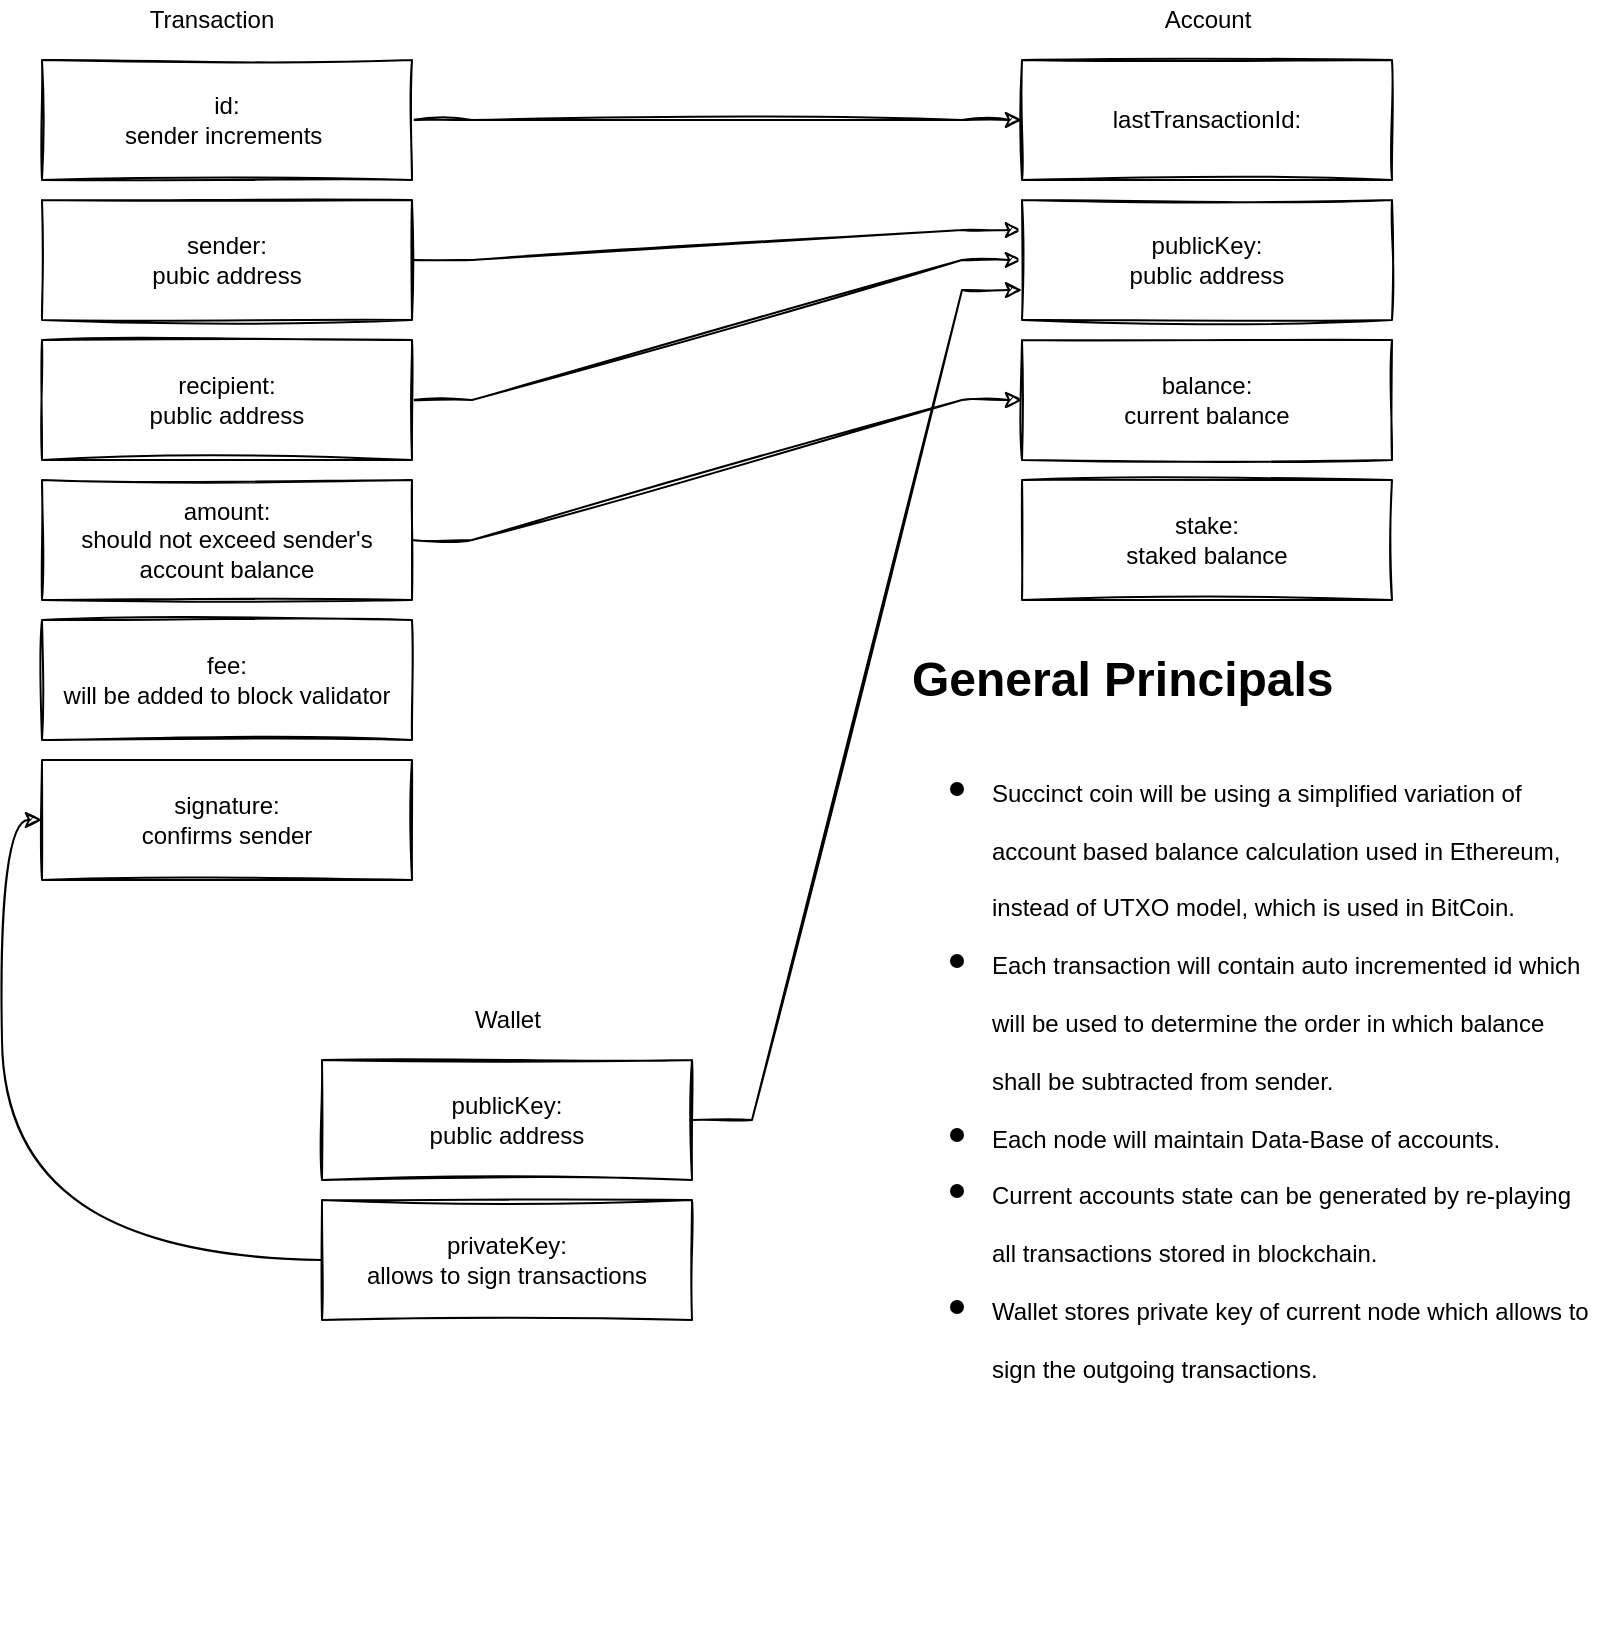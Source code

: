 <mxfile version="13.5.3" type="github">
  <diagram id="UOPjFhgSH-NBCn5mMsvi" name="Page-1">
    <mxGraphModel dx="1426" dy="923" grid="1" gridSize="10" guides="1" tooltips="1" connect="1" arrows="1" fold="1" page="1" pageScale="1" pageWidth="850" pageHeight="1100" math="0" shadow="0">
      <root>
        <mxCell id="0" />
        <mxCell id="1" parent="0" />
        <mxCell id="68P404522QT9SfdU48aJ-20" style="edgeStyle=entityRelationEdgeStyle;rounded=0;sketch=1;orthogonalLoop=1;jettySize=auto;html=1;entryX=0;entryY=0.25;entryDx=0;entryDy=0;" parent="1" source="68P404522QT9SfdU48aJ-1" target="68P404522QT9SfdU48aJ-11" edge="1">
          <mxGeometry relative="1" as="geometry" />
        </mxCell>
        <mxCell id="68P404522QT9SfdU48aJ-1" value="sender:&lt;br&gt;pubic address" style="rounded=0;whiteSpace=wrap;html=1;sketch=1;" parent="1" vertex="1">
          <mxGeometry x="60" y="260" width="185" height="60" as="geometry" />
        </mxCell>
        <mxCell id="68P404522QT9SfdU48aJ-21" style="edgeStyle=entityRelationEdgeStyle;rounded=0;sketch=1;orthogonalLoop=1;jettySize=auto;html=1;exitX=1;exitY=0.5;exitDx=0;exitDy=0;entryX=0;entryY=0.5;entryDx=0;entryDy=0;" parent="1" source="68P404522QT9SfdU48aJ-2" target="68P404522QT9SfdU48aJ-11" edge="1">
          <mxGeometry relative="1" as="geometry" />
        </mxCell>
        <mxCell id="68P404522QT9SfdU48aJ-2" value="recipient:&lt;br&gt;public address" style="rounded=0;whiteSpace=wrap;html=1;sketch=1;" parent="1" vertex="1">
          <mxGeometry x="60" y="330" width="185" height="60" as="geometry" />
        </mxCell>
        <mxCell id="68P404522QT9SfdU48aJ-23" style="edgeStyle=entityRelationEdgeStyle;rounded=0;sketch=1;orthogonalLoop=1;jettySize=auto;html=1;exitX=1;exitY=0.5;exitDx=0;exitDy=0;entryX=0;entryY=0.5;entryDx=0;entryDy=0;" parent="1" source="68P404522QT9SfdU48aJ-3" target="68P404522QT9SfdU48aJ-12" edge="1">
          <mxGeometry relative="1" as="geometry" />
        </mxCell>
        <mxCell id="68P404522QT9SfdU48aJ-3" value="amount:&lt;br&gt;should not exceed sender&#39;s account balance" style="rounded=0;whiteSpace=wrap;html=1;sketch=1;" parent="1" vertex="1">
          <mxGeometry x="60" y="400" width="185" height="60" as="geometry" />
        </mxCell>
        <mxCell id="68P404522QT9SfdU48aJ-19" style="edgeStyle=entityRelationEdgeStyle;rounded=0;sketch=1;orthogonalLoop=1;jettySize=auto;html=1;entryX=0;entryY=0.5;entryDx=0;entryDy=0;" parent="1" source="68P404522QT9SfdU48aJ-6" target="68P404522QT9SfdU48aJ-13" edge="1">
          <mxGeometry relative="1" as="geometry" />
        </mxCell>
        <mxCell id="68P404522QT9SfdU48aJ-6" value="id:&lt;br&gt;sender increments&amp;nbsp;" style="rounded=0;whiteSpace=wrap;html=1;sketch=1;" parent="1" vertex="1">
          <mxGeometry x="60" y="190" width="185" height="60" as="geometry" />
        </mxCell>
        <mxCell id="68P404522QT9SfdU48aJ-7" value="signature:&lt;br&gt;confirms sender" style="rounded=0;whiteSpace=wrap;html=1;sketch=1;" parent="1" vertex="1">
          <mxGeometry x="60" y="540" width="185" height="60" as="geometry" />
        </mxCell>
        <mxCell id="68P404522QT9SfdU48aJ-9" value="Transaction" style="text;html=1;strokeColor=none;fillColor=none;align=center;verticalAlign=middle;whiteSpace=wrap;rounded=0;sketch=1;" parent="1" vertex="1">
          <mxGeometry x="125" y="160" width="40" height="20" as="geometry" />
        </mxCell>
        <mxCell id="68P404522QT9SfdU48aJ-10" value="Account" style="text;html=1;strokeColor=none;fillColor=none;align=center;verticalAlign=middle;whiteSpace=wrap;rounded=0;sketch=1;" parent="1" vertex="1">
          <mxGeometry x="622.5" y="160" width="40" height="20" as="geometry" />
        </mxCell>
        <mxCell id="68P404522QT9SfdU48aJ-11" value="publicKey:&lt;br&gt;public address" style="rounded=0;whiteSpace=wrap;html=1;sketch=1;" parent="1" vertex="1">
          <mxGeometry x="550" y="260" width="185" height="60" as="geometry" />
        </mxCell>
        <mxCell id="68P404522QT9SfdU48aJ-12" value="balance:&lt;br&gt;current balance" style="rounded=0;whiteSpace=wrap;html=1;sketch=1;" parent="1" vertex="1">
          <mxGeometry x="550" y="330" width="185" height="60" as="geometry" />
        </mxCell>
        <mxCell id="68P404522QT9SfdU48aJ-13" value="lastTransactionId:&lt;br&gt;" style="rounded=0;whiteSpace=wrap;html=1;sketch=1;" parent="1" vertex="1">
          <mxGeometry x="550" y="190" width="185" height="60" as="geometry" />
        </mxCell>
        <mxCell id="68P404522QT9SfdU48aJ-14" value="Wallet" style="text;html=1;strokeColor=none;fillColor=none;align=center;verticalAlign=middle;whiteSpace=wrap;rounded=0;sketch=1;" parent="1" vertex="1">
          <mxGeometry x="272.5" y="660" width="40" height="20" as="geometry" />
        </mxCell>
        <mxCell id="68P404522QT9SfdU48aJ-18" style="edgeStyle=entityRelationEdgeStyle;rounded=0;orthogonalLoop=1;jettySize=auto;html=1;exitX=1;exitY=0.5;exitDx=0;exitDy=0;entryX=0;entryY=0.75;entryDx=0;entryDy=0;sketch=1;" parent="1" source="68P404522QT9SfdU48aJ-15" target="68P404522QT9SfdU48aJ-11" edge="1">
          <mxGeometry relative="1" as="geometry" />
        </mxCell>
        <mxCell id="68P404522QT9SfdU48aJ-15" value="publicKey:&lt;br&gt;public address" style="rounded=0;whiteSpace=wrap;html=1;sketch=1;" parent="1" vertex="1">
          <mxGeometry x="200" y="690" width="185" height="60" as="geometry" />
        </mxCell>
        <mxCell id="68P404522QT9SfdU48aJ-24" style="rounded=0;sketch=1;orthogonalLoop=1;jettySize=auto;html=1;exitX=0;exitY=0.5;exitDx=0;exitDy=0;entryX=0;entryY=0.5;entryDx=0;entryDy=0;edgeStyle=orthogonalEdgeStyle;curved=1;" parent="1" source="68P404522QT9SfdU48aJ-16" target="68P404522QT9SfdU48aJ-7" edge="1">
          <mxGeometry relative="1" as="geometry" />
        </mxCell>
        <mxCell id="68P404522QT9SfdU48aJ-16" value="privateKey:&lt;br&gt;allows to sign transactions" style="rounded=0;whiteSpace=wrap;html=1;sketch=1;" parent="1" vertex="1">
          <mxGeometry x="200" y="760" width="185" height="60" as="geometry" />
        </mxCell>
        <mxCell id="68P404522QT9SfdU48aJ-25" value="&lt;h1&gt;&lt;span&gt;General Principals&lt;/span&gt;&lt;/h1&gt;&lt;h1&gt;&lt;ul&gt;&lt;li&gt;&lt;span style=&quot;font-size: 12px ; font-weight: 400&quot;&gt;Succinct coin will be using a simplified variation of account based balance calculation used in Ethereum, instead of UTXO model, which is used in BitCoin.&lt;/span&gt;&lt;/li&gt;&lt;li&gt;&lt;span style=&quot;font-size: 12px ; font-weight: 400&quot;&gt;Each transaction will contain auto incremented id which will be used to determine the order in which balance shall be subtracted&amp;nbsp;from&amp;nbsp;sender.&lt;/span&gt;&lt;/li&gt;&lt;li&gt;&lt;span style=&quot;font-size: 12px ; font-weight: 400&quot;&gt;Each node will maintain Data-Base of accounts.&lt;/span&gt;&lt;/li&gt;&lt;li&gt;&lt;span style=&quot;font-size: 12px ; font-weight: 400&quot;&gt;Current accounts state can be generated by re-playing all transactions stored in blockchain.&lt;/span&gt;&lt;/li&gt;&lt;li&gt;&lt;span style=&quot;font-size: 12px ; font-weight: 400&quot;&gt;Wallet stores private key of current node which allows to sign the outgoing transactions.&lt;/span&gt;&lt;/li&gt;&lt;/ul&gt;&lt;/h1&gt;" style="text;html=1;strokeColor=none;fillColor=none;spacing=5;spacingTop=-20;whiteSpace=wrap;overflow=hidden;rounded=0;sketch=1;" parent="1" vertex="1">
          <mxGeometry x="490" y="480" width="350" height="500" as="geometry" />
        </mxCell>
        <mxCell id="68P404522QT9SfdU48aJ-26" value="fee:&lt;br&gt;will be added to block validator" style="rounded=0;whiteSpace=wrap;html=1;sketch=1;" parent="1" vertex="1">
          <mxGeometry x="60" y="470" width="185" height="60" as="geometry" />
        </mxCell>
        <mxCell id="4BtgNt3Qppy4Z63vOar--2" value="stake:&lt;br&gt;staked balance" style="rounded=0;whiteSpace=wrap;html=1;sketch=1;" vertex="1" parent="1">
          <mxGeometry x="550" y="400" width="185" height="60" as="geometry" />
        </mxCell>
      </root>
    </mxGraphModel>
  </diagram>
</mxfile>
